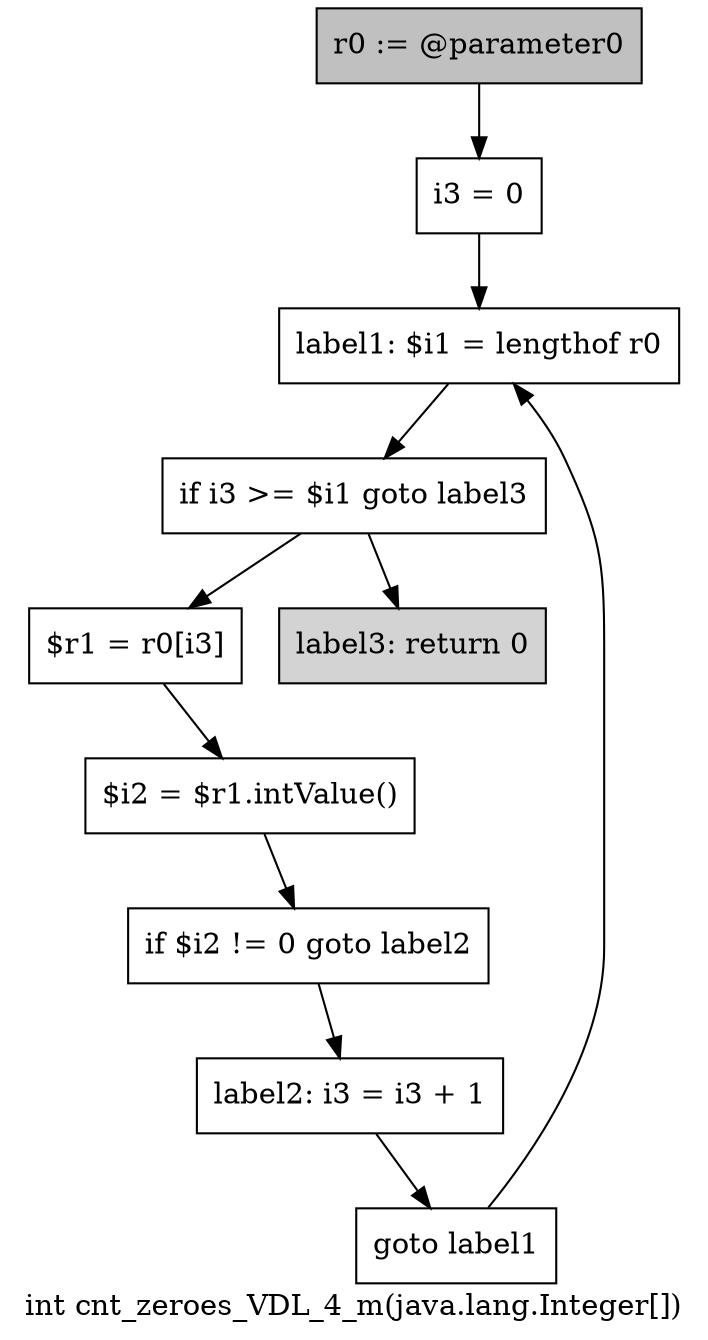 digraph "int cnt_zeroes_VDL_4_m(java.lang.Integer[])" {
    label="int cnt_zeroes_VDL_4_m(java.lang.Integer[])";
    node [shape=box];
    "0" [style=filled,fillcolor=gray,label="r0 := @parameter0",];
    "1" [label="i3 = 0",];
    "0"->"1";
    "2" [label="label1: $i1 = lengthof r0",];
    "1"->"2";
    "3" [label="if i3 >= $i1 goto label3",];
    "2"->"3";
    "4" [label="$r1 = r0[i3]",];
    "3"->"4";
    "9" [style=filled,fillcolor=lightgray,label="label3: return 0",];
    "3"->"9";
    "5" [label="$i2 = $r1.intValue()",];
    "4"->"5";
    "6" [label="if $i2 != 0 goto label2",];
    "5"->"6";
    "7" [label="label2: i3 = i3 + 1",];
    "6"->"7";
    "8" [label="goto label1",];
    "7"->"8";
    "8"->"2";
}
